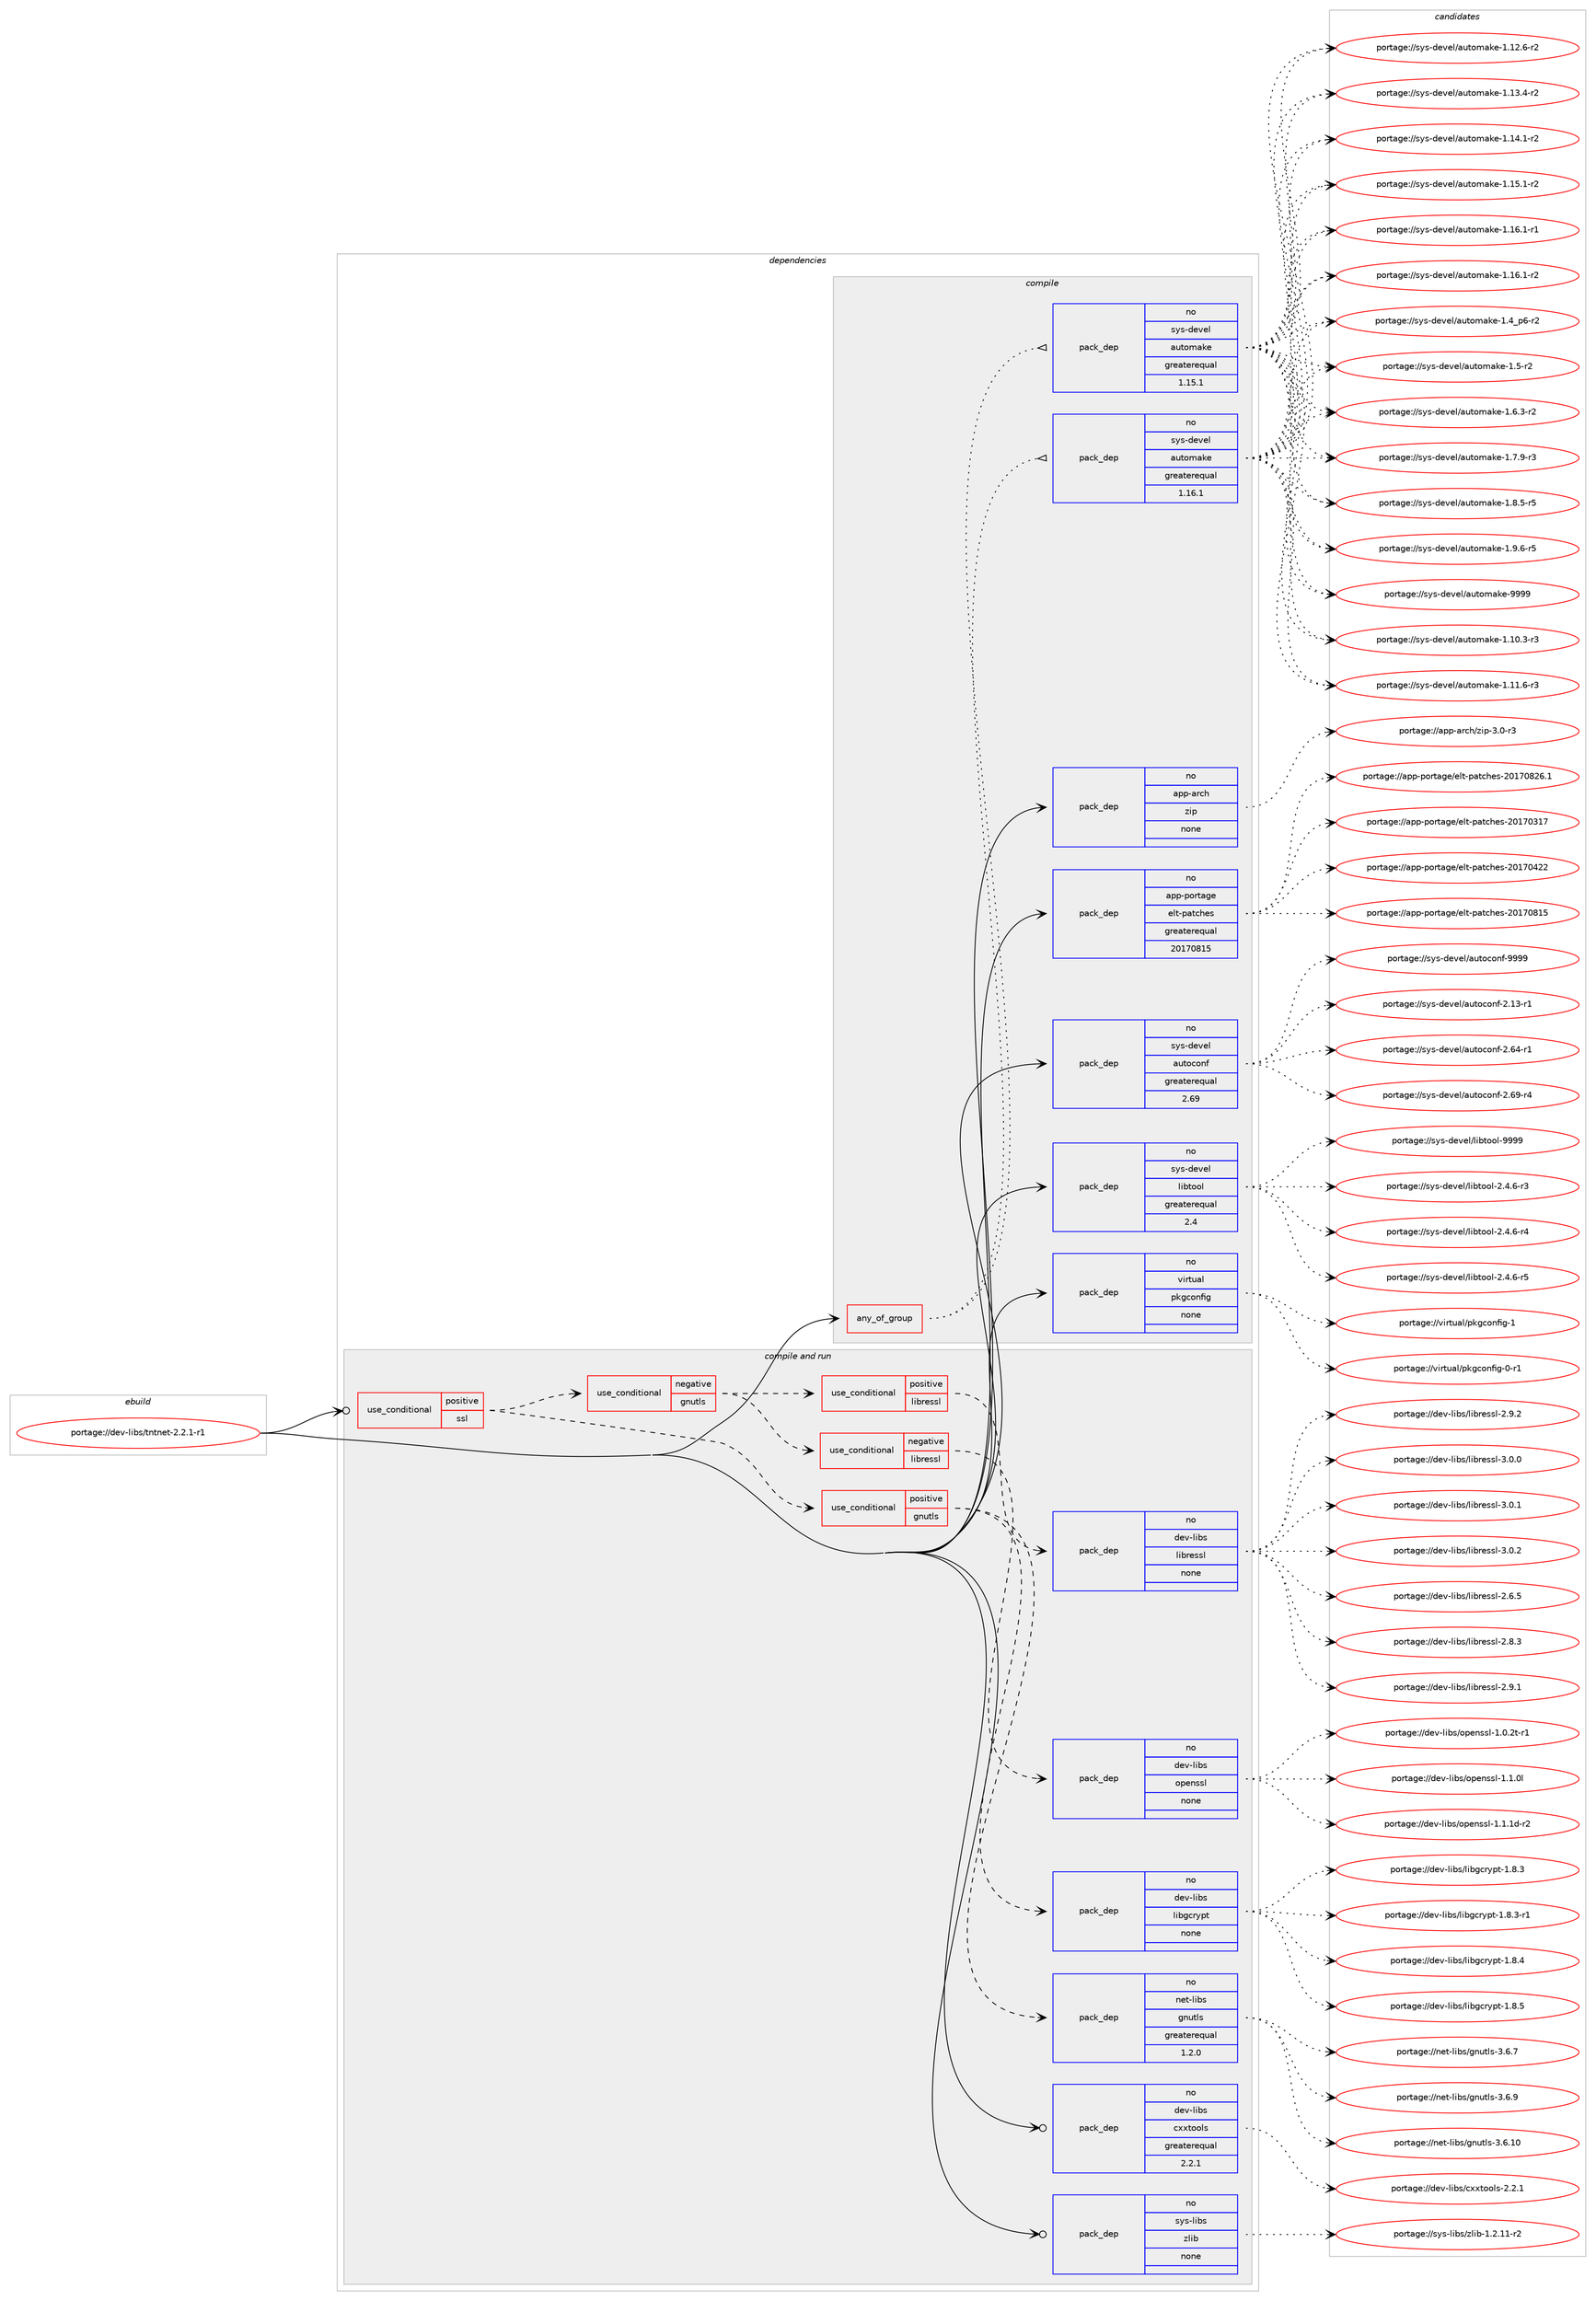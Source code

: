 digraph prolog {

# *************
# Graph options
# *************

newrank=true;
concentrate=true;
compound=true;
graph [rankdir=LR,fontname=Helvetica,fontsize=10,ranksep=1.5];#, ranksep=2.5, nodesep=0.2];
edge  [arrowhead=vee];
node  [fontname=Helvetica,fontsize=10];

# **********
# The ebuild
# **********

subgraph cluster_leftcol {
color=gray;
rank=same;
label=<<i>ebuild</i>>;
id [label="portage://dev-libs/tntnet-2.2.1-r1", color=red, width=4, href="../dev-libs/tntnet-2.2.1-r1.svg"];
}

# ****************
# The dependencies
# ****************

subgraph cluster_midcol {
color=gray;
label=<<i>dependencies</i>>;
subgraph cluster_compile {
fillcolor="#eeeeee";
style=filled;
label=<<i>compile</i>>;
subgraph any3057 {
dependency104081 [label=<<TABLE BORDER="0" CELLBORDER="1" CELLSPACING="0" CELLPADDING="4"><TR><TD CELLPADDING="10">any_of_group</TD></TR></TABLE>>, shape=none, color=red];subgraph pack79094 {
dependency104082 [label=<<TABLE BORDER="0" CELLBORDER="1" CELLSPACING="0" CELLPADDING="4" WIDTH="220"><TR><TD ROWSPAN="6" CELLPADDING="30">pack_dep</TD></TR><TR><TD WIDTH="110">no</TD></TR><TR><TD>sys-devel</TD></TR><TR><TD>automake</TD></TR><TR><TD>greaterequal</TD></TR><TR><TD>1.16.1</TD></TR></TABLE>>, shape=none, color=blue];
}
dependency104081:e -> dependency104082:w [weight=20,style="dotted",arrowhead="oinv"];
subgraph pack79095 {
dependency104083 [label=<<TABLE BORDER="0" CELLBORDER="1" CELLSPACING="0" CELLPADDING="4" WIDTH="220"><TR><TD ROWSPAN="6" CELLPADDING="30">pack_dep</TD></TR><TR><TD WIDTH="110">no</TD></TR><TR><TD>sys-devel</TD></TR><TR><TD>automake</TD></TR><TR><TD>greaterequal</TD></TR><TR><TD>1.15.1</TD></TR></TABLE>>, shape=none, color=blue];
}
dependency104081:e -> dependency104083:w [weight=20,style="dotted",arrowhead="oinv"];
}
id:e -> dependency104081:w [weight=20,style="solid",arrowhead="vee"];
subgraph pack79096 {
dependency104084 [label=<<TABLE BORDER="0" CELLBORDER="1" CELLSPACING="0" CELLPADDING="4" WIDTH="220"><TR><TD ROWSPAN="6" CELLPADDING="30">pack_dep</TD></TR><TR><TD WIDTH="110">no</TD></TR><TR><TD>app-arch</TD></TR><TR><TD>zip</TD></TR><TR><TD>none</TD></TR><TR><TD></TD></TR></TABLE>>, shape=none, color=blue];
}
id:e -> dependency104084:w [weight=20,style="solid",arrowhead="vee"];
subgraph pack79097 {
dependency104085 [label=<<TABLE BORDER="0" CELLBORDER="1" CELLSPACING="0" CELLPADDING="4" WIDTH="220"><TR><TD ROWSPAN="6" CELLPADDING="30">pack_dep</TD></TR><TR><TD WIDTH="110">no</TD></TR><TR><TD>app-portage</TD></TR><TR><TD>elt-patches</TD></TR><TR><TD>greaterequal</TD></TR><TR><TD>20170815</TD></TR></TABLE>>, shape=none, color=blue];
}
id:e -> dependency104085:w [weight=20,style="solid",arrowhead="vee"];
subgraph pack79098 {
dependency104086 [label=<<TABLE BORDER="0" CELLBORDER="1" CELLSPACING="0" CELLPADDING="4" WIDTH="220"><TR><TD ROWSPAN="6" CELLPADDING="30">pack_dep</TD></TR><TR><TD WIDTH="110">no</TD></TR><TR><TD>sys-devel</TD></TR><TR><TD>autoconf</TD></TR><TR><TD>greaterequal</TD></TR><TR><TD>2.69</TD></TR></TABLE>>, shape=none, color=blue];
}
id:e -> dependency104086:w [weight=20,style="solid",arrowhead="vee"];
subgraph pack79099 {
dependency104087 [label=<<TABLE BORDER="0" CELLBORDER="1" CELLSPACING="0" CELLPADDING="4" WIDTH="220"><TR><TD ROWSPAN="6" CELLPADDING="30">pack_dep</TD></TR><TR><TD WIDTH="110">no</TD></TR><TR><TD>sys-devel</TD></TR><TR><TD>libtool</TD></TR><TR><TD>greaterequal</TD></TR><TR><TD>2.4</TD></TR></TABLE>>, shape=none, color=blue];
}
id:e -> dependency104087:w [weight=20,style="solid",arrowhead="vee"];
subgraph pack79100 {
dependency104088 [label=<<TABLE BORDER="0" CELLBORDER="1" CELLSPACING="0" CELLPADDING="4" WIDTH="220"><TR><TD ROWSPAN="6" CELLPADDING="30">pack_dep</TD></TR><TR><TD WIDTH="110">no</TD></TR><TR><TD>virtual</TD></TR><TR><TD>pkgconfig</TD></TR><TR><TD>none</TD></TR><TR><TD></TD></TR></TABLE>>, shape=none, color=blue];
}
id:e -> dependency104088:w [weight=20,style="solid",arrowhead="vee"];
}
subgraph cluster_compileandrun {
fillcolor="#eeeeee";
style=filled;
label=<<i>compile and run</i>>;
subgraph cond21869 {
dependency104089 [label=<<TABLE BORDER="0" CELLBORDER="1" CELLSPACING="0" CELLPADDING="4"><TR><TD ROWSPAN="3" CELLPADDING="10">use_conditional</TD></TR><TR><TD>positive</TD></TR><TR><TD>ssl</TD></TR></TABLE>>, shape=none, color=red];
subgraph cond21870 {
dependency104090 [label=<<TABLE BORDER="0" CELLBORDER="1" CELLSPACING="0" CELLPADDING="4"><TR><TD ROWSPAN="3" CELLPADDING="10">use_conditional</TD></TR><TR><TD>positive</TD></TR><TR><TD>gnutls</TD></TR></TABLE>>, shape=none, color=red];
subgraph pack79101 {
dependency104091 [label=<<TABLE BORDER="0" CELLBORDER="1" CELLSPACING="0" CELLPADDING="4" WIDTH="220"><TR><TD ROWSPAN="6" CELLPADDING="30">pack_dep</TD></TR><TR><TD WIDTH="110">no</TD></TR><TR><TD>net-libs</TD></TR><TR><TD>gnutls</TD></TR><TR><TD>greaterequal</TD></TR><TR><TD>1.2.0</TD></TR></TABLE>>, shape=none, color=blue];
}
dependency104090:e -> dependency104091:w [weight=20,style="dashed",arrowhead="vee"];
subgraph pack79102 {
dependency104092 [label=<<TABLE BORDER="0" CELLBORDER="1" CELLSPACING="0" CELLPADDING="4" WIDTH="220"><TR><TD ROWSPAN="6" CELLPADDING="30">pack_dep</TD></TR><TR><TD WIDTH="110">no</TD></TR><TR><TD>dev-libs</TD></TR><TR><TD>libgcrypt</TD></TR><TR><TD>none</TD></TR><TR><TD></TD></TR></TABLE>>, shape=none, color=blue];
}
dependency104090:e -> dependency104092:w [weight=20,style="dashed",arrowhead="vee"];
}
dependency104089:e -> dependency104090:w [weight=20,style="dashed",arrowhead="vee"];
subgraph cond21871 {
dependency104093 [label=<<TABLE BORDER="0" CELLBORDER="1" CELLSPACING="0" CELLPADDING="4"><TR><TD ROWSPAN="3" CELLPADDING="10">use_conditional</TD></TR><TR><TD>negative</TD></TR><TR><TD>gnutls</TD></TR></TABLE>>, shape=none, color=red];
subgraph cond21872 {
dependency104094 [label=<<TABLE BORDER="0" CELLBORDER="1" CELLSPACING="0" CELLPADDING="4"><TR><TD ROWSPAN="3" CELLPADDING="10">use_conditional</TD></TR><TR><TD>negative</TD></TR><TR><TD>libressl</TD></TR></TABLE>>, shape=none, color=red];
subgraph pack79103 {
dependency104095 [label=<<TABLE BORDER="0" CELLBORDER="1" CELLSPACING="0" CELLPADDING="4" WIDTH="220"><TR><TD ROWSPAN="6" CELLPADDING="30">pack_dep</TD></TR><TR><TD WIDTH="110">no</TD></TR><TR><TD>dev-libs</TD></TR><TR><TD>openssl</TD></TR><TR><TD>none</TD></TR><TR><TD></TD></TR></TABLE>>, shape=none, color=blue];
}
dependency104094:e -> dependency104095:w [weight=20,style="dashed",arrowhead="vee"];
}
dependency104093:e -> dependency104094:w [weight=20,style="dashed",arrowhead="vee"];
subgraph cond21873 {
dependency104096 [label=<<TABLE BORDER="0" CELLBORDER="1" CELLSPACING="0" CELLPADDING="4"><TR><TD ROWSPAN="3" CELLPADDING="10">use_conditional</TD></TR><TR><TD>positive</TD></TR><TR><TD>libressl</TD></TR></TABLE>>, shape=none, color=red];
subgraph pack79104 {
dependency104097 [label=<<TABLE BORDER="0" CELLBORDER="1" CELLSPACING="0" CELLPADDING="4" WIDTH="220"><TR><TD ROWSPAN="6" CELLPADDING="30">pack_dep</TD></TR><TR><TD WIDTH="110">no</TD></TR><TR><TD>dev-libs</TD></TR><TR><TD>libressl</TD></TR><TR><TD>none</TD></TR><TR><TD></TD></TR></TABLE>>, shape=none, color=blue];
}
dependency104096:e -> dependency104097:w [weight=20,style="dashed",arrowhead="vee"];
}
dependency104093:e -> dependency104096:w [weight=20,style="dashed",arrowhead="vee"];
}
dependency104089:e -> dependency104093:w [weight=20,style="dashed",arrowhead="vee"];
}
id:e -> dependency104089:w [weight=20,style="solid",arrowhead="odotvee"];
subgraph pack79105 {
dependency104098 [label=<<TABLE BORDER="0" CELLBORDER="1" CELLSPACING="0" CELLPADDING="4" WIDTH="220"><TR><TD ROWSPAN="6" CELLPADDING="30">pack_dep</TD></TR><TR><TD WIDTH="110">no</TD></TR><TR><TD>dev-libs</TD></TR><TR><TD>cxxtools</TD></TR><TR><TD>greaterequal</TD></TR><TR><TD>2.2.1</TD></TR></TABLE>>, shape=none, color=blue];
}
id:e -> dependency104098:w [weight=20,style="solid",arrowhead="odotvee"];
subgraph pack79106 {
dependency104099 [label=<<TABLE BORDER="0" CELLBORDER="1" CELLSPACING="0" CELLPADDING="4" WIDTH="220"><TR><TD ROWSPAN="6" CELLPADDING="30">pack_dep</TD></TR><TR><TD WIDTH="110">no</TD></TR><TR><TD>sys-libs</TD></TR><TR><TD>zlib</TD></TR><TR><TD>none</TD></TR><TR><TD></TD></TR></TABLE>>, shape=none, color=blue];
}
id:e -> dependency104099:w [weight=20,style="solid",arrowhead="odotvee"];
}
subgraph cluster_run {
fillcolor="#eeeeee";
style=filled;
label=<<i>run</i>>;
}
}

# **************
# The candidates
# **************

subgraph cluster_choices {
rank=same;
color=gray;
label=<<i>candidates</i>>;

subgraph choice79094 {
color=black;
nodesep=1;
choiceportage11512111545100101118101108479711711611110997107101454946494846514511451 [label="portage://sys-devel/automake-1.10.3-r3", color=red, width=4,href="../sys-devel/automake-1.10.3-r3.svg"];
choiceportage11512111545100101118101108479711711611110997107101454946494946544511451 [label="portage://sys-devel/automake-1.11.6-r3", color=red, width=4,href="../sys-devel/automake-1.11.6-r3.svg"];
choiceportage11512111545100101118101108479711711611110997107101454946495046544511450 [label="portage://sys-devel/automake-1.12.6-r2", color=red, width=4,href="../sys-devel/automake-1.12.6-r2.svg"];
choiceportage11512111545100101118101108479711711611110997107101454946495146524511450 [label="portage://sys-devel/automake-1.13.4-r2", color=red, width=4,href="../sys-devel/automake-1.13.4-r2.svg"];
choiceportage11512111545100101118101108479711711611110997107101454946495246494511450 [label="portage://sys-devel/automake-1.14.1-r2", color=red, width=4,href="../sys-devel/automake-1.14.1-r2.svg"];
choiceportage11512111545100101118101108479711711611110997107101454946495346494511450 [label="portage://sys-devel/automake-1.15.1-r2", color=red, width=4,href="../sys-devel/automake-1.15.1-r2.svg"];
choiceportage11512111545100101118101108479711711611110997107101454946495446494511449 [label="portage://sys-devel/automake-1.16.1-r1", color=red, width=4,href="../sys-devel/automake-1.16.1-r1.svg"];
choiceportage11512111545100101118101108479711711611110997107101454946495446494511450 [label="portage://sys-devel/automake-1.16.1-r2", color=red, width=4,href="../sys-devel/automake-1.16.1-r2.svg"];
choiceportage115121115451001011181011084797117116111109971071014549465295112544511450 [label="portage://sys-devel/automake-1.4_p6-r2", color=red, width=4,href="../sys-devel/automake-1.4_p6-r2.svg"];
choiceportage11512111545100101118101108479711711611110997107101454946534511450 [label="portage://sys-devel/automake-1.5-r2", color=red, width=4,href="../sys-devel/automake-1.5-r2.svg"];
choiceportage115121115451001011181011084797117116111109971071014549465446514511450 [label="portage://sys-devel/automake-1.6.3-r2", color=red, width=4,href="../sys-devel/automake-1.6.3-r2.svg"];
choiceportage115121115451001011181011084797117116111109971071014549465546574511451 [label="portage://sys-devel/automake-1.7.9-r3", color=red, width=4,href="../sys-devel/automake-1.7.9-r3.svg"];
choiceportage115121115451001011181011084797117116111109971071014549465646534511453 [label="portage://sys-devel/automake-1.8.5-r5", color=red, width=4,href="../sys-devel/automake-1.8.5-r5.svg"];
choiceportage115121115451001011181011084797117116111109971071014549465746544511453 [label="portage://sys-devel/automake-1.9.6-r5", color=red, width=4,href="../sys-devel/automake-1.9.6-r5.svg"];
choiceportage115121115451001011181011084797117116111109971071014557575757 [label="portage://sys-devel/automake-9999", color=red, width=4,href="../sys-devel/automake-9999.svg"];
dependency104082:e -> choiceportage11512111545100101118101108479711711611110997107101454946494846514511451:w [style=dotted,weight="100"];
dependency104082:e -> choiceportage11512111545100101118101108479711711611110997107101454946494946544511451:w [style=dotted,weight="100"];
dependency104082:e -> choiceportage11512111545100101118101108479711711611110997107101454946495046544511450:w [style=dotted,weight="100"];
dependency104082:e -> choiceportage11512111545100101118101108479711711611110997107101454946495146524511450:w [style=dotted,weight="100"];
dependency104082:e -> choiceportage11512111545100101118101108479711711611110997107101454946495246494511450:w [style=dotted,weight="100"];
dependency104082:e -> choiceportage11512111545100101118101108479711711611110997107101454946495346494511450:w [style=dotted,weight="100"];
dependency104082:e -> choiceportage11512111545100101118101108479711711611110997107101454946495446494511449:w [style=dotted,weight="100"];
dependency104082:e -> choiceportage11512111545100101118101108479711711611110997107101454946495446494511450:w [style=dotted,weight="100"];
dependency104082:e -> choiceportage115121115451001011181011084797117116111109971071014549465295112544511450:w [style=dotted,weight="100"];
dependency104082:e -> choiceportage11512111545100101118101108479711711611110997107101454946534511450:w [style=dotted,weight="100"];
dependency104082:e -> choiceportage115121115451001011181011084797117116111109971071014549465446514511450:w [style=dotted,weight="100"];
dependency104082:e -> choiceportage115121115451001011181011084797117116111109971071014549465546574511451:w [style=dotted,weight="100"];
dependency104082:e -> choiceportage115121115451001011181011084797117116111109971071014549465646534511453:w [style=dotted,weight="100"];
dependency104082:e -> choiceportage115121115451001011181011084797117116111109971071014549465746544511453:w [style=dotted,weight="100"];
dependency104082:e -> choiceportage115121115451001011181011084797117116111109971071014557575757:w [style=dotted,weight="100"];
}
subgraph choice79095 {
color=black;
nodesep=1;
choiceportage11512111545100101118101108479711711611110997107101454946494846514511451 [label="portage://sys-devel/automake-1.10.3-r3", color=red, width=4,href="../sys-devel/automake-1.10.3-r3.svg"];
choiceportage11512111545100101118101108479711711611110997107101454946494946544511451 [label="portage://sys-devel/automake-1.11.6-r3", color=red, width=4,href="../sys-devel/automake-1.11.6-r3.svg"];
choiceportage11512111545100101118101108479711711611110997107101454946495046544511450 [label="portage://sys-devel/automake-1.12.6-r2", color=red, width=4,href="../sys-devel/automake-1.12.6-r2.svg"];
choiceportage11512111545100101118101108479711711611110997107101454946495146524511450 [label="portage://sys-devel/automake-1.13.4-r2", color=red, width=4,href="../sys-devel/automake-1.13.4-r2.svg"];
choiceportage11512111545100101118101108479711711611110997107101454946495246494511450 [label="portage://sys-devel/automake-1.14.1-r2", color=red, width=4,href="../sys-devel/automake-1.14.1-r2.svg"];
choiceportage11512111545100101118101108479711711611110997107101454946495346494511450 [label="portage://sys-devel/automake-1.15.1-r2", color=red, width=4,href="../sys-devel/automake-1.15.1-r2.svg"];
choiceportage11512111545100101118101108479711711611110997107101454946495446494511449 [label="portage://sys-devel/automake-1.16.1-r1", color=red, width=4,href="../sys-devel/automake-1.16.1-r1.svg"];
choiceportage11512111545100101118101108479711711611110997107101454946495446494511450 [label="portage://sys-devel/automake-1.16.1-r2", color=red, width=4,href="../sys-devel/automake-1.16.1-r2.svg"];
choiceportage115121115451001011181011084797117116111109971071014549465295112544511450 [label="portage://sys-devel/automake-1.4_p6-r2", color=red, width=4,href="../sys-devel/automake-1.4_p6-r2.svg"];
choiceportage11512111545100101118101108479711711611110997107101454946534511450 [label="portage://sys-devel/automake-1.5-r2", color=red, width=4,href="../sys-devel/automake-1.5-r2.svg"];
choiceportage115121115451001011181011084797117116111109971071014549465446514511450 [label="portage://sys-devel/automake-1.6.3-r2", color=red, width=4,href="../sys-devel/automake-1.6.3-r2.svg"];
choiceportage115121115451001011181011084797117116111109971071014549465546574511451 [label="portage://sys-devel/automake-1.7.9-r3", color=red, width=4,href="../sys-devel/automake-1.7.9-r3.svg"];
choiceportage115121115451001011181011084797117116111109971071014549465646534511453 [label="portage://sys-devel/automake-1.8.5-r5", color=red, width=4,href="../sys-devel/automake-1.8.5-r5.svg"];
choiceportage115121115451001011181011084797117116111109971071014549465746544511453 [label="portage://sys-devel/automake-1.9.6-r5", color=red, width=4,href="../sys-devel/automake-1.9.6-r5.svg"];
choiceportage115121115451001011181011084797117116111109971071014557575757 [label="portage://sys-devel/automake-9999", color=red, width=4,href="../sys-devel/automake-9999.svg"];
dependency104083:e -> choiceportage11512111545100101118101108479711711611110997107101454946494846514511451:w [style=dotted,weight="100"];
dependency104083:e -> choiceportage11512111545100101118101108479711711611110997107101454946494946544511451:w [style=dotted,weight="100"];
dependency104083:e -> choiceportage11512111545100101118101108479711711611110997107101454946495046544511450:w [style=dotted,weight="100"];
dependency104083:e -> choiceportage11512111545100101118101108479711711611110997107101454946495146524511450:w [style=dotted,weight="100"];
dependency104083:e -> choiceportage11512111545100101118101108479711711611110997107101454946495246494511450:w [style=dotted,weight="100"];
dependency104083:e -> choiceportage11512111545100101118101108479711711611110997107101454946495346494511450:w [style=dotted,weight="100"];
dependency104083:e -> choiceportage11512111545100101118101108479711711611110997107101454946495446494511449:w [style=dotted,weight="100"];
dependency104083:e -> choiceportage11512111545100101118101108479711711611110997107101454946495446494511450:w [style=dotted,weight="100"];
dependency104083:e -> choiceportage115121115451001011181011084797117116111109971071014549465295112544511450:w [style=dotted,weight="100"];
dependency104083:e -> choiceportage11512111545100101118101108479711711611110997107101454946534511450:w [style=dotted,weight="100"];
dependency104083:e -> choiceportage115121115451001011181011084797117116111109971071014549465446514511450:w [style=dotted,weight="100"];
dependency104083:e -> choiceportage115121115451001011181011084797117116111109971071014549465546574511451:w [style=dotted,weight="100"];
dependency104083:e -> choiceportage115121115451001011181011084797117116111109971071014549465646534511453:w [style=dotted,weight="100"];
dependency104083:e -> choiceportage115121115451001011181011084797117116111109971071014549465746544511453:w [style=dotted,weight="100"];
dependency104083:e -> choiceportage115121115451001011181011084797117116111109971071014557575757:w [style=dotted,weight="100"];
}
subgraph choice79096 {
color=black;
nodesep=1;
choiceportage9711211245971149910447122105112455146484511451 [label="portage://app-arch/zip-3.0-r3", color=red, width=4,href="../app-arch/zip-3.0-r3.svg"];
dependency104084:e -> choiceportage9711211245971149910447122105112455146484511451:w [style=dotted,weight="100"];
}
subgraph choice79097 {
color=black;
nodesep=1;
choiceportage97112112451121111141169710310147101108116451129711699104101115455048495548514955 [label="portage://app-portage/elt-patches-20170317", color=red, width=4,href="../app-portage/elt-patches-20170317.svg"];
choiceportage97112112451121111141169710310147101108116451129711699104101115455048495548525050 [label="portage://app-portage/elt-patches-20170422", color=red, width=4,href="../app-portage/elt-patches-20170422.svg"];
choiceportage97112112451121111141169710310147101108116451129711699104101115455048495548564953 [label="portage://app-portage/elt-patches-20170815", color=red, width=4,href="../app-portage/elt-patches-20170815.svg"];
choiceportage971121124511211111411697103101471011081164511297116991041011154550484955485650544649 [label="portage://app-portage/elt-patches-20170826.1", color=red, width=4,href="../app-portage/elt-patches-20170826.1.svg"];
dependency104085:e -> choiceportage97112112451121111141169710310147101108116451129711699104101115455048495548514955:w [style=dotted,weight="100"];
dependency104085:e -> choiceportage97112112451121111141169710310147101108116451129711699104101115455048495548525050:w [style=dotted,weight="100"];
dependency104085:e -> choiceportage97112112451121111141169710310147101108116451129711699104101115455048495548564953:w [style=dotted,weight="100"];
dependency104085:e -> choiceportage971121124511211111411697103101471011081164511297116991041011154550484955485650544649:w [style=dotted,weight="100"];
}
subgraph choice79098 {
color=black;
nodesep=1;
choiceportage1151211154510010111810110847971171161119911111010245504649514511449 [label="portage://sys-devel/autoconf-2.13-r1", color=red, width=4,href="../sys-devel/autoconf-2.13-r1.svg"];
choiceportage1151211154510010111810110847971171161119911111010245504654524511449 [label="portage://sys-devel/autoconf-2.64-r1", color=red, width=4,href="../sys-devel/autoconf-2.64-r1.svg"];
choiceportage1151211154510010111810110847971171161119911111010245504654574511452 [label="portage://sys-devel/autoconf-2.69-r4", color=red, width=4,href="../sys-devel/autoconf-2.69-r4.svg"];
choiceportage115121115451001011181011084797117116111991111101024557575757 [label="portage://sys-devel/autoconf-9999", color=red, width=4,href="../sys-devel/autoconf-9999.svg"];
dependency104086:e -> choiceportage1151211154510010111810110847971171161119911111010245504649514511449:w [style=dotted,weight="100"];
dependency104086:e -> choiceportage1151211154510010111810110847971171161119911111010245504654524511449:w [style=dotted,weight="100"];
dependency104086:e -> choiceportage1151211154510010111810110847971171161119911111010245504654574511452:w [style=dotted,weight="100"];
dependency104086:e -> choiceportage115121115451001011181011084797117116111991111101024557575757:w [style=dotted,weight="100"];
}
subgraph choice79099 {
color=black;
nodesep=1;
choiceportage1151211154510010111810110847108105981161111111084550465246544511451 [label="portage://sys-devel/libtool-2.4.6-r3", color=red, width=4,href="../sys-devel/libtool-2.4.6-r3.svg"];
choiceportage1151211154510010111810110847108105981161111111084550465246544511452 [label="portage://sys-devel/libtool-2.4.6-r4", color=red, width=4,href="../sys-devel/libtool-2.4.6-r4.svg"];
choiceportage1151211154510010111810110847108105981161111111084550465246544511453 [label="portage://sys-devel/libtool-2.4.6-r5", color=red, width=4,href="../sys-devel/libtool-2.4.6-r5.svg"];
choiceportage1151211154510010111810110847108105981161111111084557575757 [label="portage://sys-devel/libtool-9999", color=red, width=4,href="../sys-devel/libtool-9999.svg"];
dependency104087:e -> choiceportage1151211154510010111810110847108105981161111111084550465246544511451:w [style=dotted,weight="100"];
dependency104087:e -> choiceportage1151211154510010111810110847108105981161111111084550465246544511452:w [style=dotted,weight="100"];
dependency104087:e -> choiceportage1151211154510010111810110847108105981161111111084550465246544511453:w [style=dotted,weight="100"];
dependency104087:e -> choiceportage1151211154510010111810110847108105981161111111084557575757:w [style=dotted,weight="100"];
}
subgraph choice79100 {
color=black;
nodesep=1;
choiceportage11810511411611797108471121071039911111010210510345484511449 [label="portage://virtual/pkgconfig-0-r1", color=red, width=4,href="../virtual/pkgconfig-0-r1.svg"];
choiceportage1181051141161179710847112107103991111101021051034549 [label="portage://virtual/pkgconfig-1", color=red, width=4,href="../virtual/pkgconfig-1.svg"];
dependency104088:e -> choiceportage11810511411611797108471121071039911111010210510345484511449:w [style=dotted,weight="100"];
dependency104088:e -> choiceportage1181051141161179710847112107103991111101021051034549:w [style=dotted,weight="100"];
}
subgraph choice79101 {
color=black;
nodesep=1;
choiceportage11010111645108105981154710311011711610811545514654464948 [label="portage://net-libs/gnutls-3.6.10", color=red, width=4,href="../net-libs/gnutls-3.6.10.svg"];
choiceportage110101116451081059811547103110117116108115455146544655 [label="portage://net-libs/gnutls-3.6.7", color=red, width=4,href="../net-libs/gnutls-3.6.7.svg"];
choiceportage110101116451081059811547103110117116108115455146544657 [label="portage://net-libs/gnutls-3.6.9", color=red, width=4,href="../net-libs/gnutls-3.6.9.svg"];
dependency104091:e -> choiceportage11010111645108105981154710311011711610811545514654464948:w [style=dotted,weight="100"];
dependency104091:e -> choiceportage110101116451081059811547103110117116108115455146544655:w [style=dotted,weight="100"];
dependency104091:e -> choiceportage110101116451081059811547103110117116108115455146544657:w [style=dotted,weight="100"];
}
subgraph choice79102 {
color=black;
nodesep=1;
choiceportage1001011184510810598115471081059810399114121112116454946564651 [label="portage://dev-libs/libgcrypt-1.8.3", color=red, width=4,href="../dev-libs/libgcrypt-1.8.3.svg"];
choiceportage10010111845108105981154710810598103991141211121164549465646514511449 [label="portage://dev-libs/libgcrypt-1.8.3-r1", color=red, width=4,href="../dev-libs/libgcrypt-1.8.3-r1.svg"];
choiceportage1001011184510810598115471081059810399114121112116454946564652 [label="portage://dev-libs/libgcrypt-1.8.4", color=red, width=4,href="../dev-libs/libgcrypt-1.8.4.svg"];
choiceportage1001011184510810598115471081059810399114121112116454946564653 [label="portage://dev-libs/libgcrypt-1.8.5", color=red, width=4,href="../dev-libs/libgcrypt-1.8.5.svg"];
dependency104092:e -> choiceportage1001011184510810598115471081059810399114121112116454946564651:w [style=dotted,weight="100"];
dependency104092:e -> choiceportage10010111845108105981154710810598103991141211121164549465646514511449:w [style=dotted,weight="100"];
dependency104092:e -> choiceportage1001011184510810598115471081059810399114121112116454946564652:w [style=dotted,weight="100"];
dependency104092:e -> choiceportage1001011184510810598115471081059810399114121112116454946564653:w [style=dotted,weight="100"];
}
subgraph choice79103 {
color=black;
nodesep=1;
choiceportage1001011184510810598115471111121011101151151084549464846501164511449 [label="portage://dev-libs/openssl-1.0.2t-r1", color=red, width=4,href="../dev-libs/openssl-1.0.2t-r1.svg"];
choiceportage100101118451081059811547111112101110115115108454946494648108 [label="portage://dev-libs/openssl-1.1.0l", color=red, width=4,href="../dev-libs/openssl-1.1.0l.svg"];
choiceportage1001011184510810598115471111121011101151151084549464946491004511450 [label="portage://dev-libs/openssl-1.1.1d-r2", color=red, width=4,href="../dev-libs/openssl-1.1.1d-r2.svg"];
dependency104095:e -> choiceportage1001011184510810598115471111121011101151151084549464846501164511449:w [style=dotted,weight="100"];
dependency104095:e -> choiceportage100101118451081059811547111112101110115115108454946494648108:w [style=dotted,weight="100"];
dependency104095:e -> choiceportage1001011184510810598115471111121011101151151084549464946491004511450:w [style=dotted,weight="100"];
}
subgraph choice79104 {
color=black;
nodesep=1;
choiceportage10010111845108105981154710810598114101115115108455046544653 [label="portage://dev-libs/libressl-2.6.5", color=red, width=4,href="../dev-libs/libressl-2.6.5.svg"];
choiceportage10010111845108105981154710810598114101115115108455046564651 [label="portage://dev-libs/libressl-2.8.3", color=red, width=4,href="../dev-libs/libressl-2.8.3.svg"];
choiceportage10010111845108105981154710810598114101115115108455046574649 [label="portage://dev-libs/libressl-2.9.1", color=red, width=4,href="../dev-libs/libressl-2.9.1.svg"];
choiceportage10010111845108105981154710810598114101115115108455046574650 [label="portage://dev-libs/libressl-2.9.2", color=red, width=4,href="../dev-libs/libressl-2.9.2.svg"];
choiceportage10010111845108105981154710810598114101115115108455146484648 [label="portage://dev-libs/libressl-3.0.0", color=red, width=4,href="../dev-libs/libressl-3.0.0.svg"];
choiceportage10010111845108105981154710810598114101115115108455146484649 [label="portage://dev-libs/libressl-3.0.1", color=red, width=4,href="../dev-libs/libressl-3.0.1.svg"];
choiceportage10010111845108105981154710810598114101115115108455146484650 [label="portage://dev-libs/libressl-3.0.2", color=red, width=4,href="../dev-libs/libressl-3.0.2.svg"];
dependency104097:e -> choiceportage10010111845108105981154710810598114101115115108455046544653:w [style=dotted,weight="100"];
dependency104097:e -> choiceportage10010111845108105981154710810598114101115115108455046564651:w [style=dotted,weight="100"];
dependency104097:e -> choiceportage10010111845108105981154710810598114101115115108455046574649:w [style=dotted,weight="100"];
dependency104097:e -> choiceportage10010111845108105981154710810598114101115115108455046574650:w [style=dotted,weight="100"];
dependency104097:e -> choiceportage10010111845108105981154710810598114101115115108455146484648:w [style=dotted,weight="100"];
dependency104097:e -> choiceportage10010111845108105981154710810598114101115115108455146484649:w [style=dotted,weight="100"];
dependency104097:e -> choiceportage10010111845108105981154710810598114101115115108455146484650:w [style=dotted,weight="100"];
}
subgraph choice79105 {
color=black;
nodesep=1;
choiceportage10010111845108105981154799120120116111111108115455046504649 [label="portage://dev-libs/cxxtools-2.2.1", color=red, width=4,href="../dev-libs/cxxtools-2.2.1.svg"];
dependency104098:e -> choiceportage10010111845108105981154799120120116111111108115455046504649:w [style=dotted,weight="100"];
}
subgraph choice79106 {
color=black;
nodesep=1;
choiceportage11512111545108105981154712210810598454946504649494511450 [label="portage://sys-libs/zlib-1.2.11-r2", color=red, width=4,href="../sys-libs/zlib-1.2.11-r2.svg"];
dependency104099:e -> choiceportage11512111545108105981154712210810598454946504649494511450:w [style=dotted,weight="100"];
}
}

}
